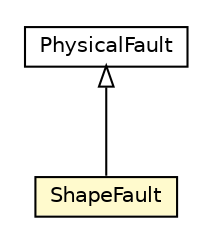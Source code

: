 #!/usr/local/bin/dot
#
# Class diagram 
# Generated by UMLGraph version R5_6-24-gf6e263 (http://www.umlgraph.org/)
#

digraph G {
	edge [fontname="Helvetica",fontsize=10,labelfontname="Helvetica",labelfontsize=10];
	node [fontname="Helvetica",fontsize=10,shape=plaintext];
	nodesep=0.25;
	ranksep=0.5;
	// org.universAAL.ontology.dependability.PhysicalFault
	c7558005 [label=<<table title="org.universAAL.ontology.dependability.PhysicalFault" border="0" cellborder="1" cellspacing="0" cellpadding="2" port="p" href="./PhysicalFault.html">
		<tr><td><table border="0" cellspacing="0" cellpadding="1">
<tr><td align="center" balign="center"> PhysicalFault </td></tr>
		</table></td></tr>
		</table>>, URL="./PhysicalFault.html", fontname="Helvetica", fontcolor="black", fontsize=10.0];
	// org.universAAL.ontology.dependability.ShapeFault
	c7558014 [label=<<table title="org.universAAL.ontology.dependability.ShapeFault" border="0" cellborder="1" cellspacing="0" cellpadding="2" port="p" bgcolor="lemonChiffon" href="./ShapeFault.html">
		<tr><td><table border="0" cellspacing="0" cellpadding="1">
<tr><td align="center" balign="center"> ShapeFault </td></tr>
		</table></td></tr>
		</table>>, URL="./ShapeFault.html", fontname="Helvetica", fontcolor="black", fontsize=10.0];
	//org.universAAL.ontology.dependability.ShapeFault extends org.universAAL.ontology.dependability.PhysicalFault
	c7558005:p -> c7558014:p [dir=back,arrowtail=empty];
}


